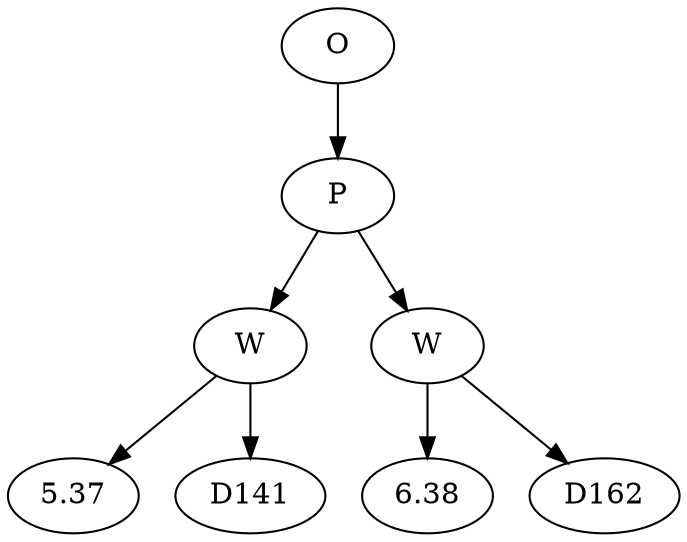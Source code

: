 // Tree
digraph {
	3215380 [label=O]
	3215381 [label=P]
	3215380 -> 3215381
	3215382 [label=W]
	3215381 -> 3215382
	3215383 [label=5.37]
	3215382 -> 3215383
	3215384 [label=D141]
	3215382 -> 3215384
	3215385 [label=W]
	3215381 -> 3215385
	3215386 [label=6.38]
	3215385 -> 3215386
	3215387 [label=D162]
	3215385 -> 3215387
}

